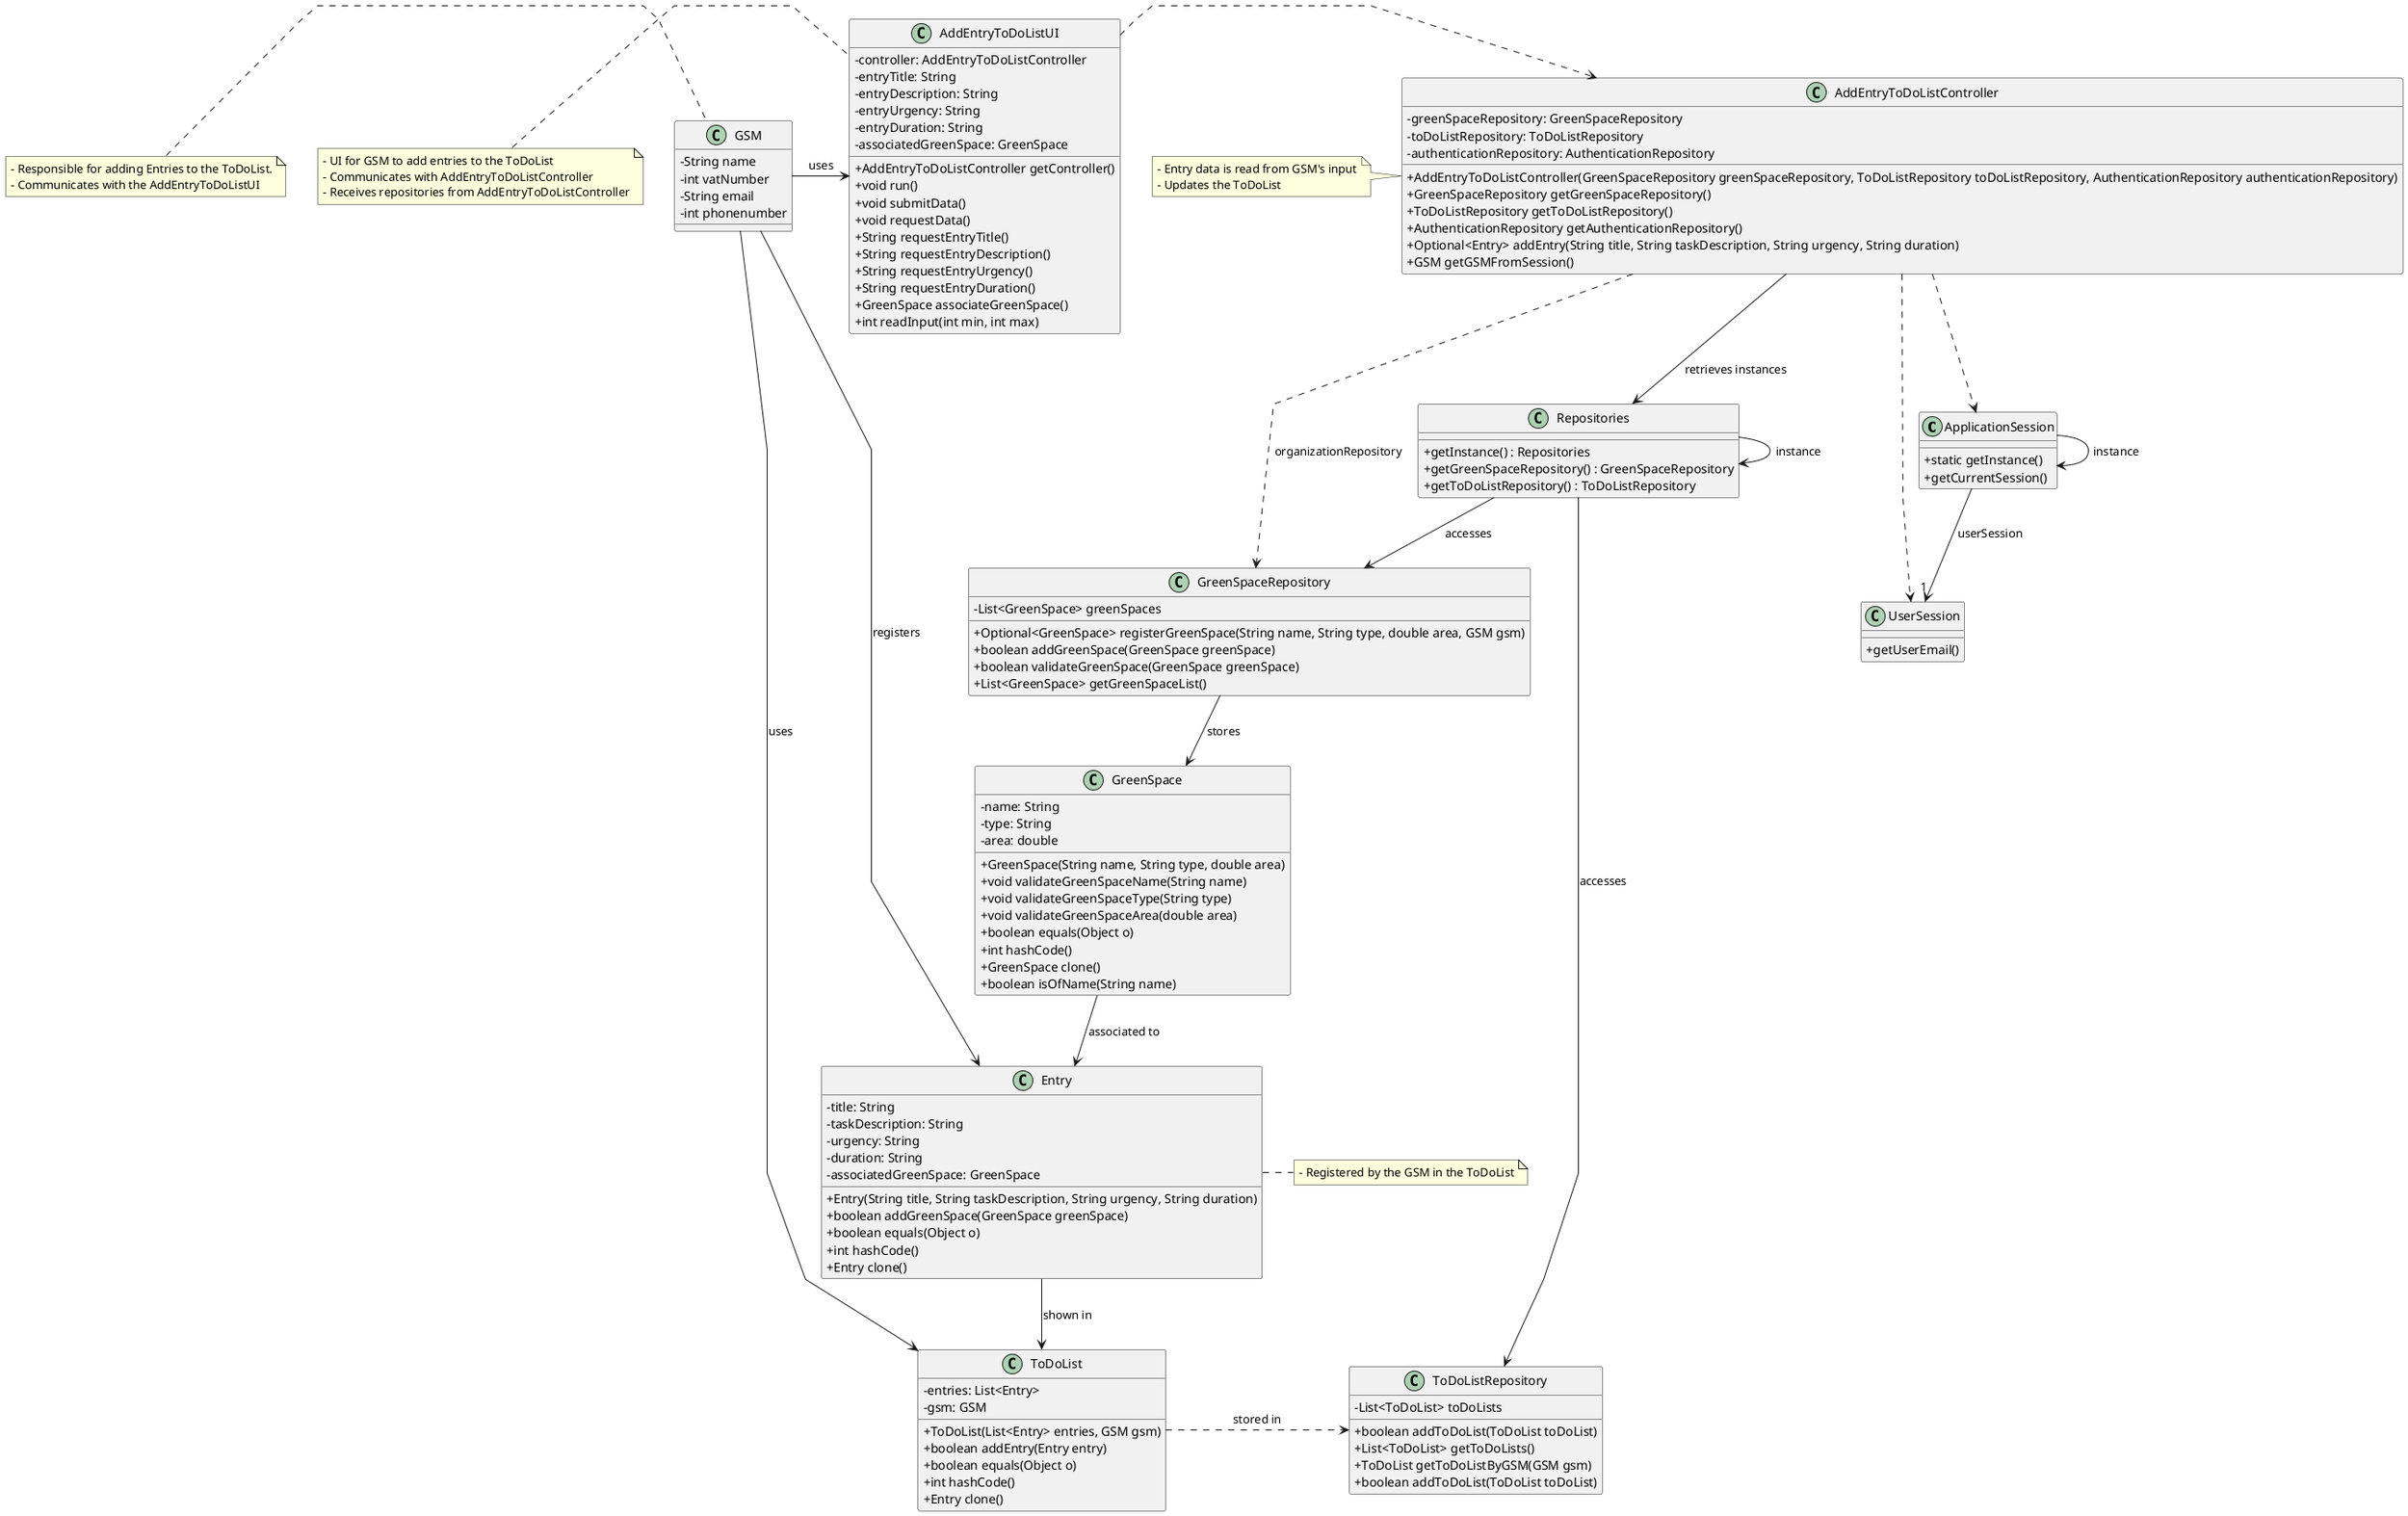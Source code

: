 @startuml
'skinparam monochrome true
skinparam packageStyle rectangle
skinparam shadowing false
skinparam linetype polyline
'skinparam linetype orto

skinparam classAttributeIconSize 0

'left to right direction

class ApplicationSession
{
    + static getInstance()
    + getCurrentSession()
}

class UserSession
{
    + getUserEmail()
}

class GreenSpace {
    - name: String
    - type: String
    - area: double
    + GreenSpace(String name, String type, double area)
    + void validateGreenSpaceName(String name)
    + void validateGreenSpaceType(String type)
    + void validateGreenSpaceArea(double area)
    + boolean equals(Object o)
    + int hashCode()
    + GreenSpace clone()
    + boolean isOfName(String name)
}

class Entry {
    - title: String
    - taskDescription: String
    - urgency: String
    - duration: String
    - associatedGreenSpace: GreenSpace
    + Entry(String title, String taskDescription, String urgency, String duration)
    + boolean addGreenSpace(GreenSpace greenSpace)
    + boolean equals(Object o)
    + int hashCode()
    + Entry clone()
}

class ToDoList {
    - entries: List<Entry>
    - gsm: GSM
    + ToDoList(List<Entry> entries, GSM gsm)
    + boolean addEntry(Entry entry)
    + boolean equals(Object o)
    + int hashCode()
    + Entry clone()
}

class GreenSpaceRepository {
  - List<GreenSpace> greenSpaces
  + Optional<GreenSpace> registerGreenSpace(String name, String type, double area, GSM gsm)
  + boolean addGreenSpace(GreenSpace greenSpace)
  + boolean validateGreenSpace(GreenSpace greenSpace)
  + List<GreenSpace> getGreenSpaceList()
}

class ToDoListRepository {
  - List<ToDoList> toDoLists
  + boolean addToDoList(ToDoList toDoList)
  + List<ToDoList> getToDoLists()
  + ToDoList getToDoListByGSM(GSM gsm)
  + boolean addToDoList(ToDoList toDoList)
}

class Repositories {
  + getInstance() : Repositories
  + getGreenSpaceRepository() : GreenSpaceRepository
  + getToDoListRepository() : ToDoListRepository
}

class AddEntryToDoListUI {
  - controller: AddEntryToDoListController
  - entryTitle: String
  - entryDescription: String
  - entryUrgency: String
  - entryDuration: String
  - associatedGreenSpace: GreenSpace
  + AddEntryToDoListController getController()
  + void run()
  + void submitData()
  + void requestData()
  + String requestEntryTitle()
  + String requestEntryDescription()
  + String requestEntryUrgency()
  + String requestEntryDuration()
  + GreenSpace associateGreenSpace()
  + int readInput(int min, int max)
}

class AddEntryToDoListController {
  - greenSpaceRepository: GreenSpaceRepository
  - toDoListRepository: ToDoListRepository
  - authenticationRepository: AuthenticationRepository
  + AddEntryToDoListController(GreenSpaceRepository greenSpaceRepository, ToDoListRepository toDoListRepository, AuthenticationRepository authenticationRepository)
  + GreenSpaceRepository getGreenSpaceRepository()
  + ToDoListRepository getToDoListRepository()
  + AuthenticationRepository getAuthenticationRepository()
  + Optional<Entry> addEntry(String title, String taskDescription, String urgency, String duration)
  + GSM getGSMFromSession()
}

class GSM {
   - String name
   - int vatNumber
   - String email
   - int phonenumber
}

note left of AddEntryToDoListController
  - Entry data is read from GSM's input
  - Updates the ToDoList
end note

note left of GSM
 - Responsible for adding Entries to the ToDoList.
 - Communicates with the AddEntryToDoListUI
end note

note left of AddEntryToDoListUI
  - UI for GSM to add entries to the ToDoList
  - Communicates with AddEntryToDoListController
  - Receives repositories from AddEntryToDoListController
end note

note right of Entry
 - Registered by the GSM in the ToDoList
end note

GSM --> Entry: registers
GSM -> ToDoList: uses
Entry --> ToDoList: shown in
ToDoList .> ToDoListRepository: stored in
GSM -> AddEntryToDoListUI: uses
GreenSpace --> Entry: associated to

Repositories -> Repositories : instance
ApplicationSession -> ApplicationSession : instance

AddEntryToDoListUI .> AddEntryToDoListController

AddEntryToDoListController -down-> Repositories : retrieves instances

Repositories -down-> GreenSpaceRepository : accesses
Repositories -down-> ToDoListRepository : accesses

AddEntryToDoListController ..> GreenSpaceRepository : organizationRepository

ApplicationSession --> "1" UserSession : userSession

AddEntryToDoListController ..> ApplicationSession
AddEntryToDoListController ..> UserSession

GreenSpaceRepository --> GreenSpace: stores


@enduml